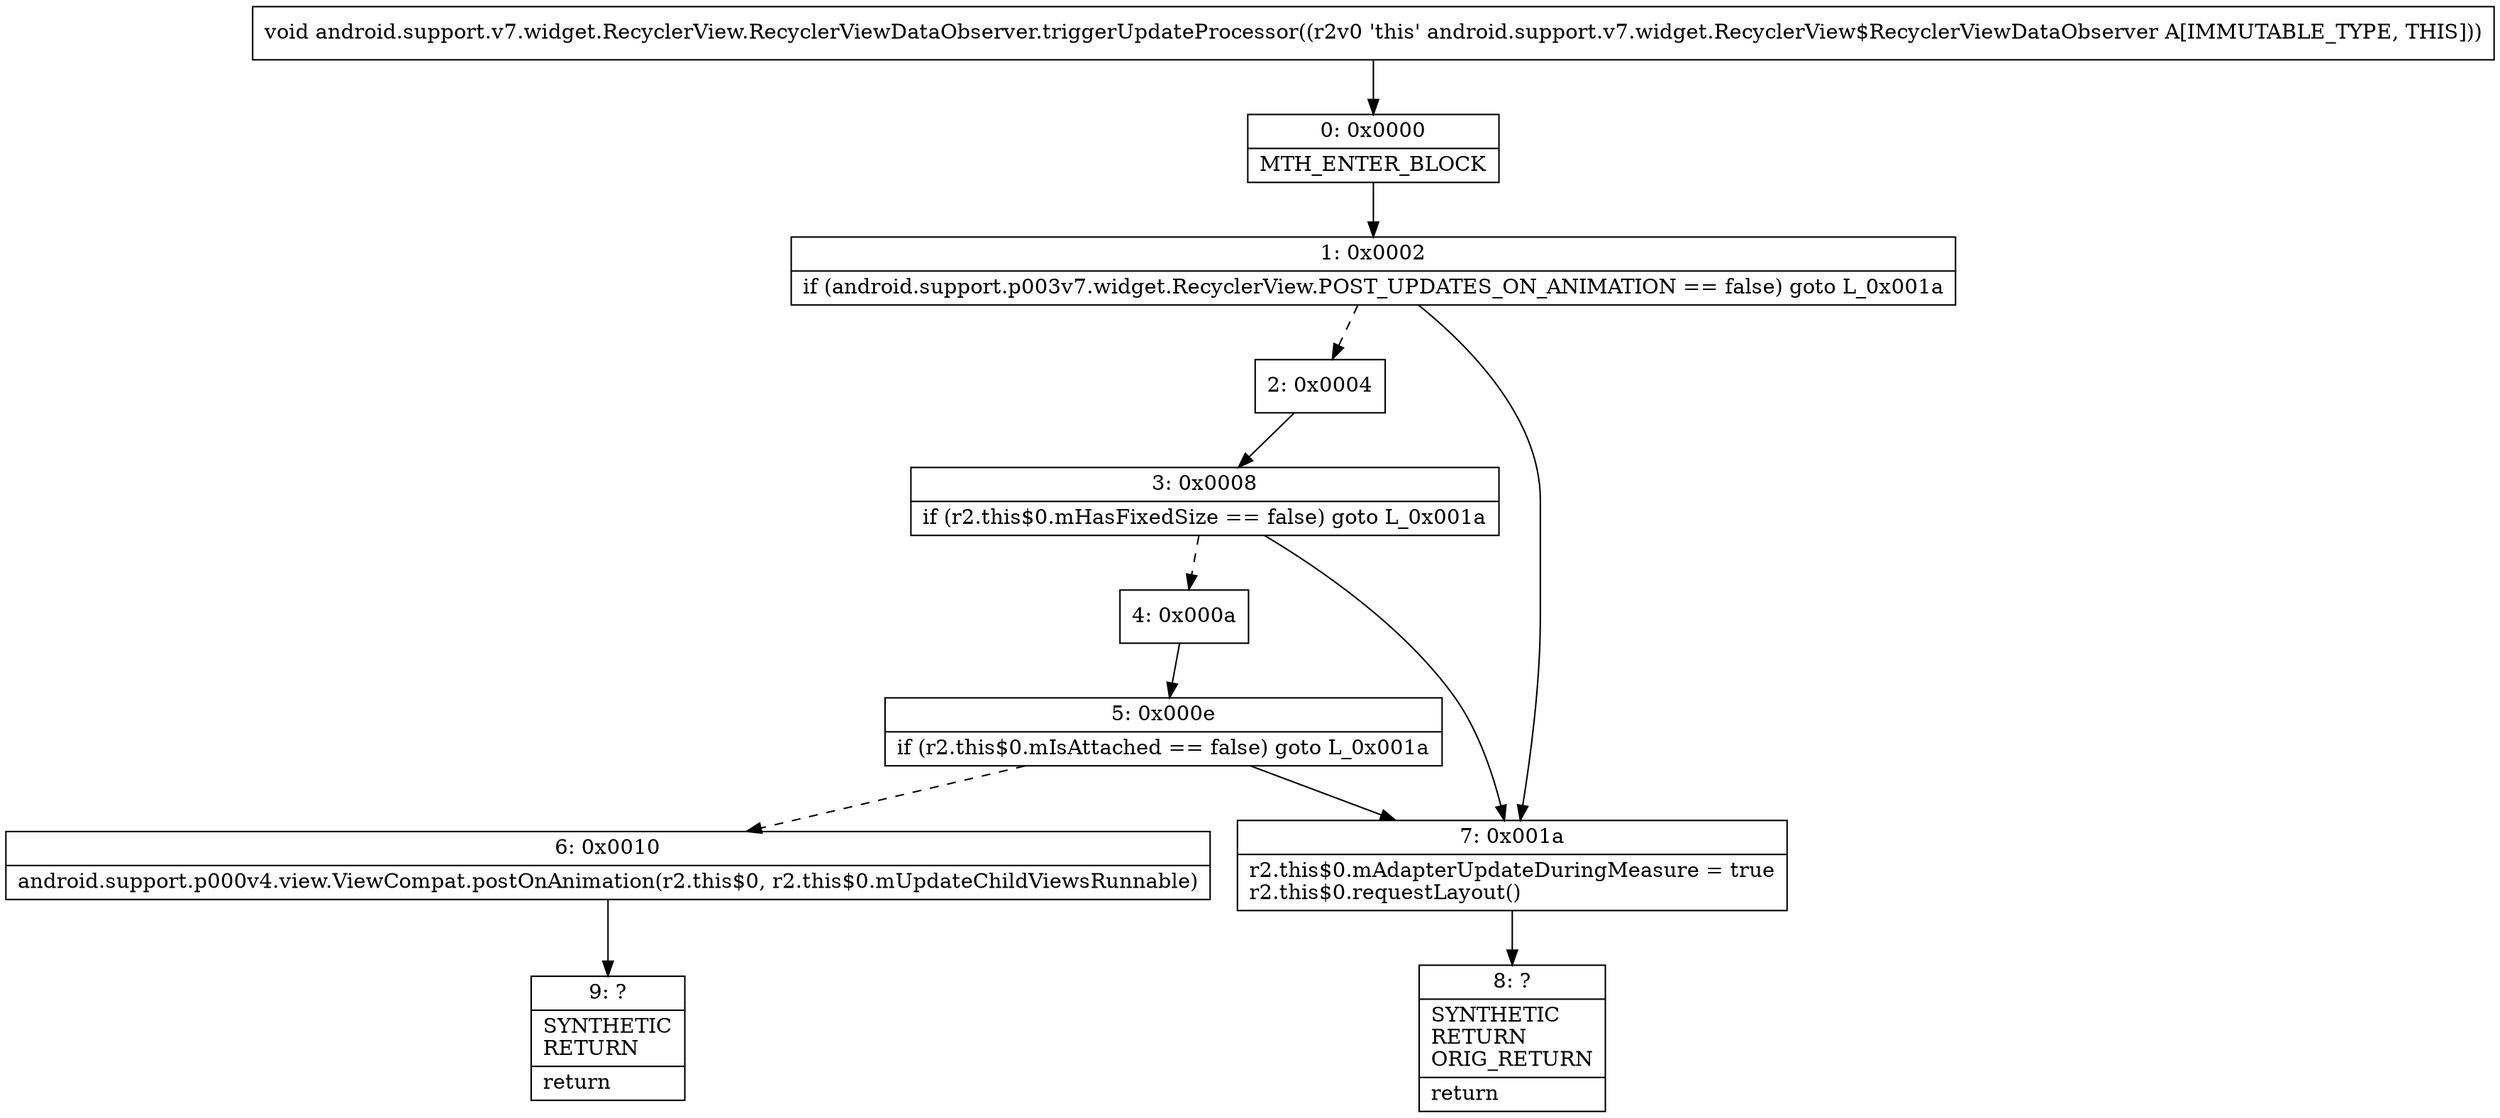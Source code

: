 digraph "CFG forandroid.support.v7.widget.RecyclerView.RecyclerViewDataObserver.triggerUpdateProcessor()V" {
Node_0 [shape=record,label="{0\:\ 0x0000|MTH_ENTER_BLOCK\l}"];
Node_1 [shape=record,label="{1\:\ 0x0002|if (android.support.p003v7.widget.RecyclerView.POST_UPDATES_ON_ANIMATION == false) goto L_0x001a\l}"];
Node_2 [shape=record,label="{2\:\ 0x0004}"];
Node_3 [shape=record,label="{3\:\ 0x0008|if (r2.this$0.mHasFixedSize == false) goto L_0x001a\l}"];
Node_4 [shape=record,label="{4\:\ 0x000a}"];
Node_5 [shape=record,label="{5\:\ 0x000e|if (r2.this$0.mIsAttached == false) goto L_0x001a\l}"];
Node_6 [shape=record,label="{6\:\ 0x0010|android.support.p000v4.view.ViewCompat.postOnAnimation(r2.this$0, r2.this$0.mUpdateChildViewsRunnable)\l}"];
Node_7 [shape=record,label="{7\:\ 0x001a|r2.this$0.mAdapterUpdateDuringMeasure = true\lr2.this$0.requestLayout()\l}"];
Node_8 [shape=record,label="{8\:\ ?|SYNTHETIC\lRETURN\lORIG_RETURN\l|return\l}"];
Node_9 [shape=record,label="{9\:\ ?|SYNTHETIC\lRETURN\l|return\l}"];
MethodNode[shape=record,label="{void android.support.v7.widget.RecyclerView.RecyclerViewDataObserver.triggerUpdateProcessor((r2v0 'this' android.support.v7.widget.RecyclerView$RecyclerViewDataObserver A[IMMUTABLE_TYPE, THIS])) }"];
MethodNode -> Node_0;
Node_0 -> Node_1;
Node_1 -> Node_2[style=dashed];
Node_1 -> Node_7;
Node_2 -> Node_3;
Node_3 -> Node_4[style=dashed];
Node_3 -> Node_7;
Node_4 -> Node_5;
Node_5 -> Node_6[style=dashed];
Node_5 -> Node_7;
Node_6 -> Node_9;
Node_7 -> Node_8;
}

